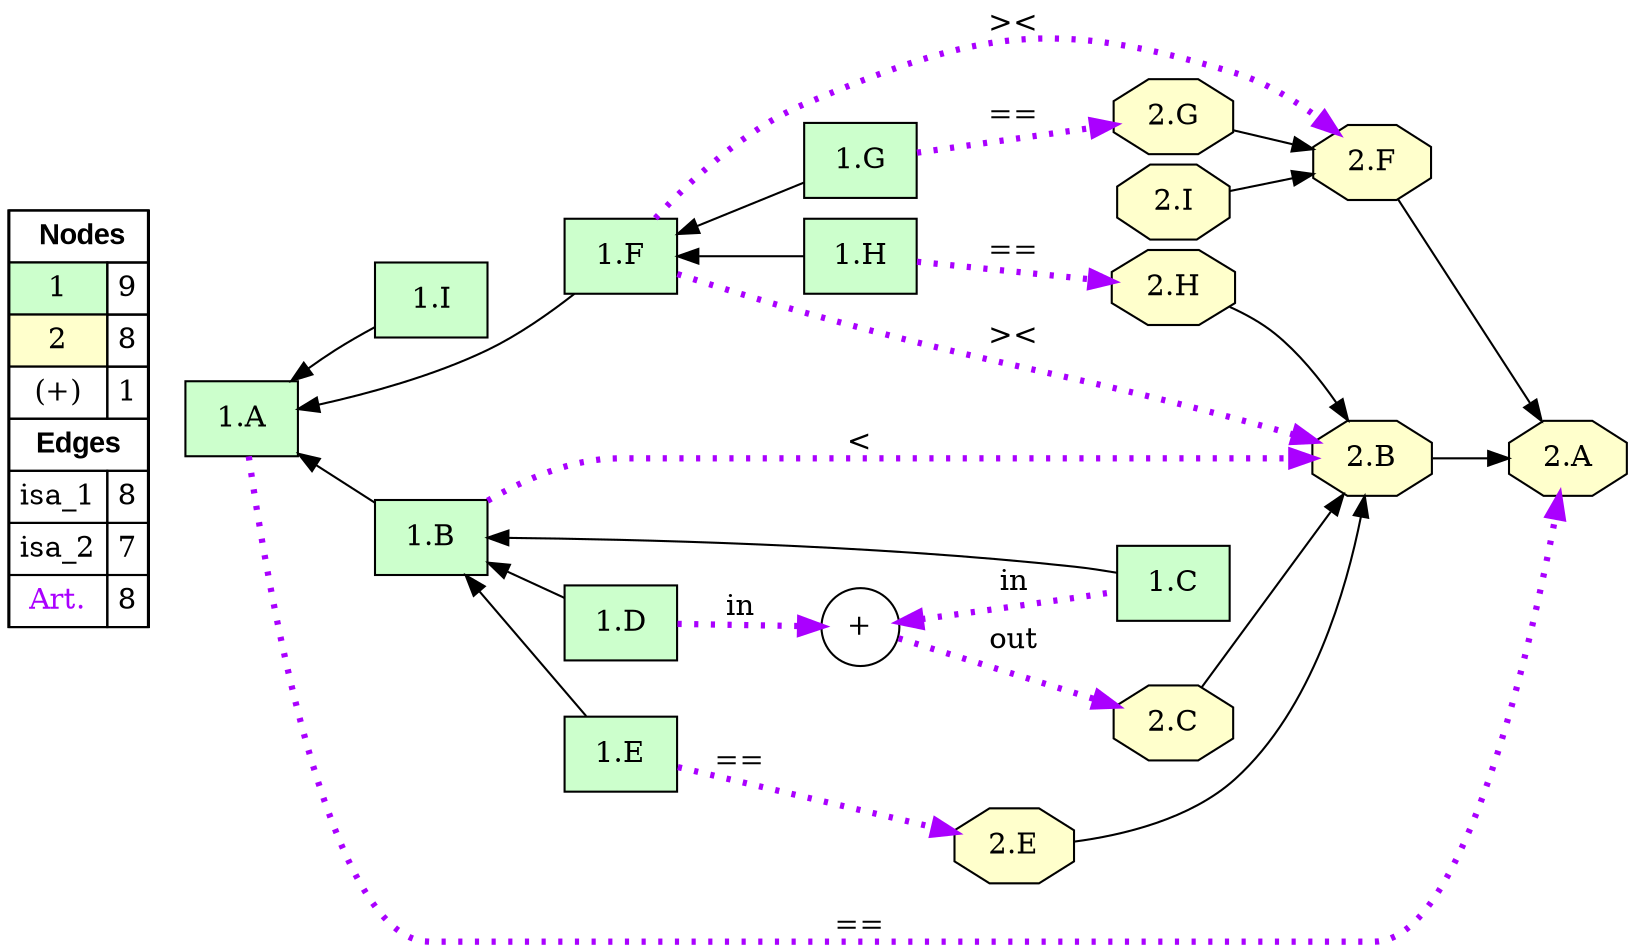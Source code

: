 digraph{
rankdir=LR
node[shape=circle style=filled fillcolor="#FFFFFF"] 
node[shape=box style=filled fillcolor="#CCFFCC"] 
"1.A"
"1.I"
"1.D"
"1.E"
"1.F"
"1.G"
"1.B"
"1.C"
"1.H"
node[shape=circle style=filled fillcolor="#FFFFFF"] 
node[shape=octagon style=filled fillcolor="#FFFFCC"] 
"2.I"
"2.H"
"2.C"
"2.B"
"2.A"
"2.G"
"2.F"
"2.E"
node[shape=circle style=filled fillcolor="#FFFFFF"] 
node[shape=circle style=filled fillcolor="#FFFFFF"] 
"2C+" [label="+"]
edge[style=solid color="#000000" constraint=true penwidth=1]
edge[style=solid color="#000000" constraint=true penwidth=1]
"1.F" -> "1.H" [dir=back]
"1.B" -> "1.C" [dir=back]
"1.A" -> "1.I" [dir=back]
"1.A" -> "1.B" [dir=back]
"1.A" -> "1.F" [dir=back]
"1.B" -> "1.E" [dir=back]
"1.B" -> "1.D" [dir=back]
"1.F" -> "1.G" [dir=back]
edge[style=solid color="#000000" constraint=true penwidth=1]
edge[style=solid color="#000000" constraint=true penwidth=1]
"2.F" -> "2.A"
"2.E" -> "2.B"
"2.C" -> "2.B"
"2.H" -> "2.B"
"2.B" -> "2.A"
"2.G" -> "2.F"
"2.I" -> "2.F"
edge[style=solid color="#000000" constraint=true penwidth=1]
edge[style=dotted color="#AA00FF" constraint=true penwidth=3]
"1.B" -> "2.B" [label="<"]
"1.F" -> "2.B" [label="><"]
"1.F" -> "2.F" [label="><"]
"1.H" -> "2.H" [label="=="]
"1.G" -> "2.G" [label="=="]
"1.D" -> "2C+" [label="in"]
"1.A" -> "2.A" [label="=="]
"2C+" -> "2.C" [label="out"]
"2C+" -> "1.C" [dir=back] [label="in"]
"1.E" -> "2.E" [label="=="]
node[shape=box] 
{rank=source Legend [fillcolor= white margin=0 label=< 
 <TABLE BORDER="0" CELLBORDER="1" CELLSPACING="0" CELLPADDING="4"> 
<TR> <TD COLSPAN="2"><font face="Arial Black"> Nodes</font></TD> </TR> 
<TR> 
 <TD bgcolor="#CCFFCC">1</TD> 
 <TD>9</TD> 
 </TR> 
<TR> 
 <TD bgcolor="#FFFFCC">2</TD> 
 <TD>8</TD> 
 </TR> 
<TR> 
 <TD bgcolor="#FFFFFF">(+)</TD> 
 <TD>1</TD> 
 </TR> 
<TR> <TD COLSPAN="2"><font face = "Arial Black"> Edges </font></TD> </TR> 
<TR> 
 <TD><font color ="#000000">isa_1</font></TD> 
 <TD>8</TD> 
 </TR> 
<TR> 
 <TD><font color ="#000000">isa_2</font></TD> 
 <TD>7</TD> 
 </TR> 
<TR> 
 <TD><font color ="#AA00FF">Art.</font></TD> 
 <TD>8</TD> 
 </TR> 
</TABLE> 
 >] } 
}